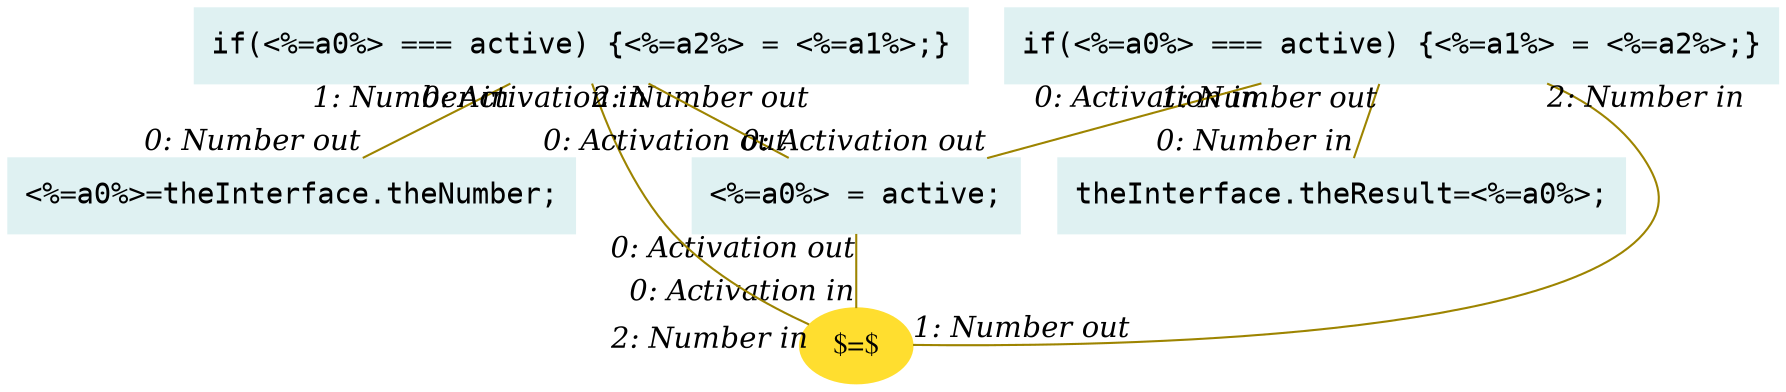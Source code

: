 digraph g{node_1382 [shape="box", style="filled", color="#dff1f2", fontname="Courier", label="<%=a0%>=theInterface.theNumber;
" ]
node_1384 [shape="box", style="filled", color="#dff1f2", fontname="Courier", label="theInterface.theResult=<%=a0%>;
" ]
node_1427 [shape="ellipse", style="filled", color="#ffde2f", fontname="Times", label="$=$" ]
node_1447 [shape="box", style="filled", color="#dff1f2", fontname="Courier", label="<%=a0%> = active;
" ]
node_1475 [shape="box", style="filled", color="#dff1f2", fontname="Courier", label="if(<%=a0%> === active) {<%=a1%> = <%=a2%>;}
" ]
node_1479 [shape="box", style="filled", color="#dff1f2", fontname="Courier", label="if(<%=a0%> === active) {<%=a2%> = <%=a1%>;}
" ]
node_1447 -> node_1427 [dir=none, arrowHead=none, fontname="Times-Italic", arrowsize=1, color="#9d8400", label="",  headlabel="0: Activation in", taillabel="0: Activation out" ]
node_1475 -> node_1447 [dir=none, arrowHead=none, fontname="Times-Italic", arrowsize=1, color="#9d8400", label="",  headlabel="0: Activation out", taillabel="0: Activation in" ]
node_1475 -> node_1384 [dir=none, arrowHead=none, fontname="Times-Italic", arrowsize=1, color="#9d8400", label="",  headlabel="0: Number in", taillabel="1: Number out" ]
node_1475 -> node_1427 [dir=none, arrowHead=none, fontname="Times-Italic", arrowsize=1, color="#9d8400", label="",  headlabel="1: Number out", taillabel="2: Number in" ]
node_1479 -> node_1447 [dir=none, arrowHead=none, fontname="Times-Italic", arrowsize=1, color="#9d8400", label="",  headlabel="0: Activation out", taillabel="0: Activation in" ]
node_1479 -> node_1382 [dir=none, arrowHead=none, fontname="Times-Italic", arrowsize=1, color="#9d8400", label="",  headlabel="0: Number out", taillabel="1: Number in" ]
node_1479 -> node_1427 [dir=none, arrowHead=none, fontname="Times-Italic", arrowsize=1, color="#9d8400", label="",  headlabel="2: Number in", taillabel="2: Number out" ]
}